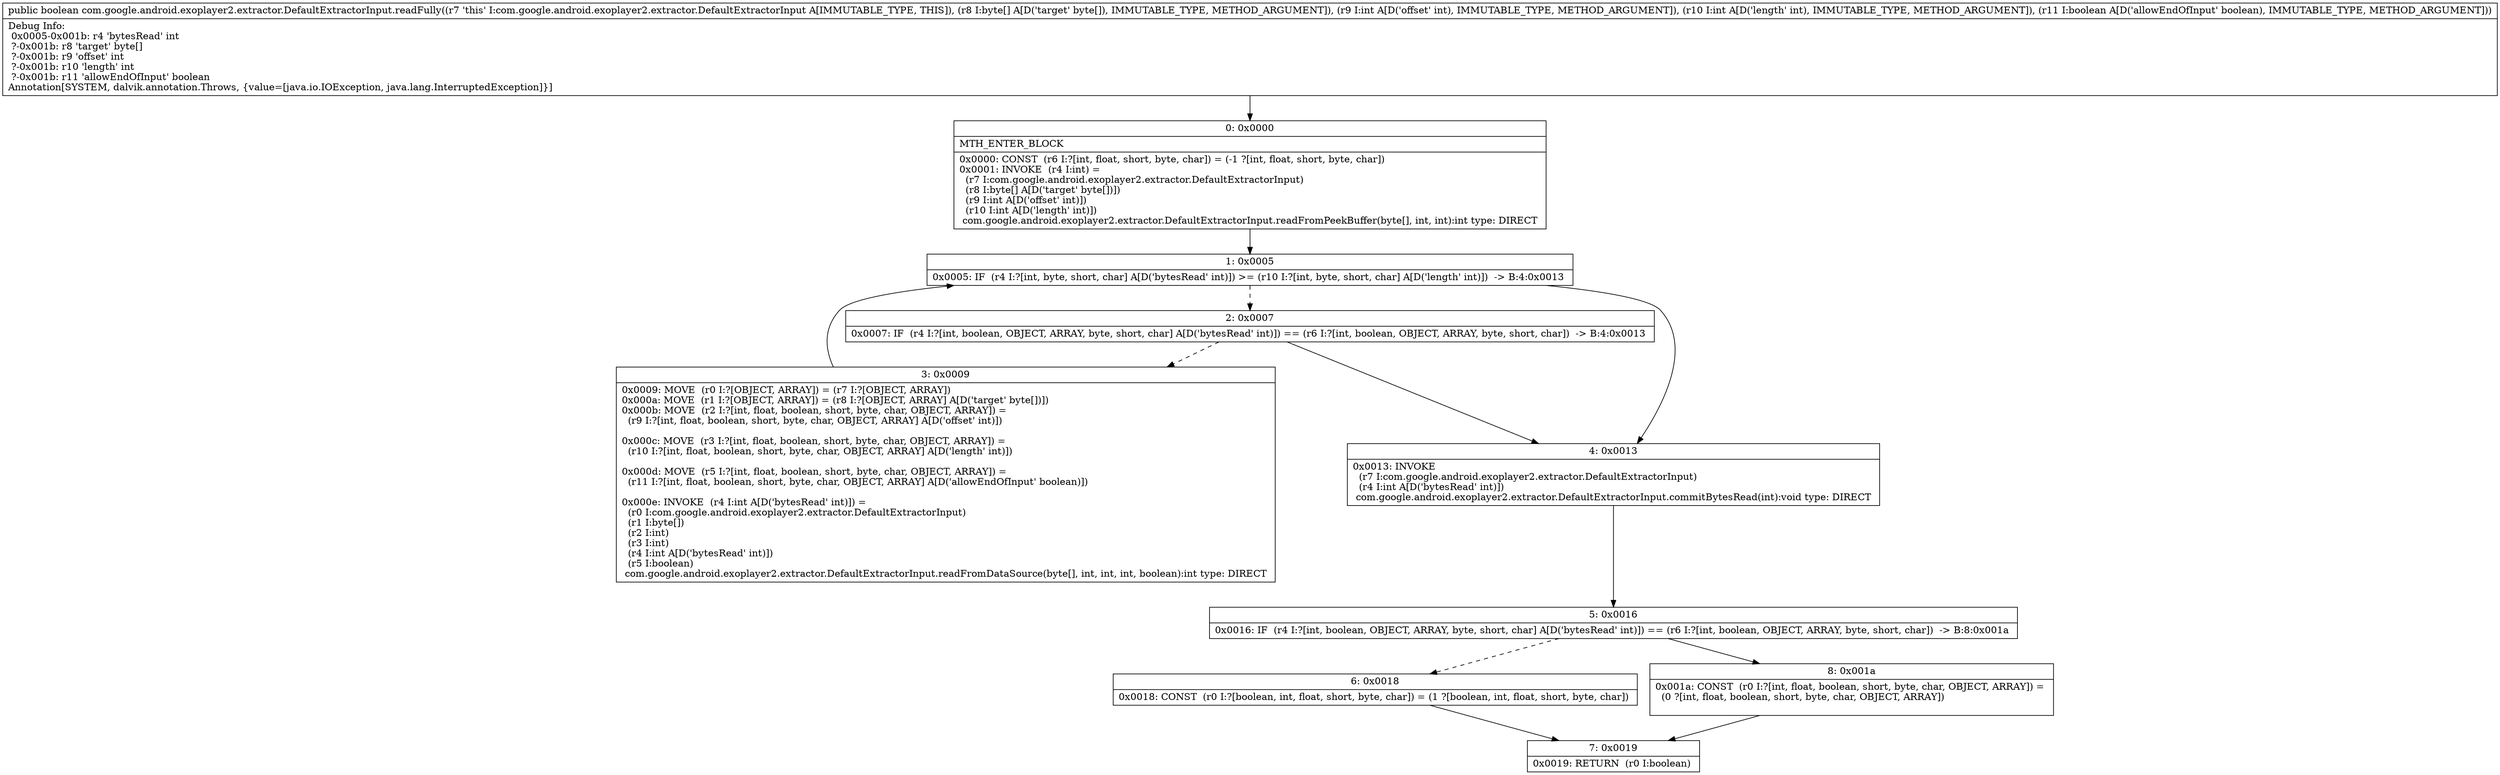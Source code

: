 digraph "CFG forcom.google.android.exoplayer2.extractor.DefaultExtractorInput.readFully([BIIZ)Z" {
Node_0 [shape=record,label="{0\:\ 0x0000|MTH_ENTER_BLOCK\l|0x0000: CONST  (r6 I:?[int, float, short, byte, char]) = (\-1 ?[int, float, short, byte, char]) \l0x0001: INVOKE  (r4 I:int) = \l  (r7 I:com.google.android.exoplayer2.extractor.DefaultExtractorInput)\l  (r8 I:byte[] A[D('target' byte[])])\l  (r9 I:int A[D('offset' int)])\l  (r10 I:int A[D('length' int)])\l com.google.android.exoplayer2.extractor.DefaultExtractorInput.readFromPeekBuffer(byte[], int, int):int type: DIRECT \l}"];
Node_1 [shape=record,label="{1\:\ 0x0005|0x0005: IF  (r4 I:?[int, byte, short, char] A[D('bytesRead' int)]) \>= (r10 I:?[int, byte, short, char] A[D('length' int)])  \-\> B:4:0x0013 \l}"];
Node_2 [shape=record,label="{2\:\ 0x0007|0x0007: IF  (r4 I:?[int, boolean, OBJECT, ARRAY, byte, short, char] A[D('bytesRead' int)]) == (r6 I:?[int, boolean, OBJECT, ARRAY, byte, short, char])  \-\> B:4:0x0013 \l}"];
Node_3 [shape=record,label="{3\:\ 0x0009|0x0009: MOVE  (r0 I:?[OBJECT, ARRAY]) = (r7 I:?[OBJECT, ARRAY]) \l0x000a: MOVE  (r1 I:?[OBJECT, ARRAY]) = (r8 I:?[OBJECT, ARRAY] A[D('target' byte[])]) \l0x000b: MOVE  (r2 I:?[int, float, boolean, short, byte, char, OBJECT, ARRAY]) = \l  (r9 I:?[int, float, boolean, short, byte, char, OBJECT, ARRAY] A[D('offset' int)])\l \l0x000c: MOVE  (r3 I:?[int, float, boolean, short, byte, char, OBJECT, ARRAY]) = \l  (r10 I:?[int, float, boolean, short, byte, char, OBJECT, ARRAY] A[D('length' int)])\l \l0x000d: MOVE  (r5 I:?[int, float, boolean, short, byte, char, OBJECT, ARRAY]) = \l  (r11 I:?[int, float, boolean, short, byte, char, OBJECT, ARRAY] A[D('allowEndOfInput' boolean)])\l \l0x000e: INVOKE  (r4 I:int A[D('bytesRead' int)]) = \l  (r0 I:com.google.android.exoplayer2.extractor.DefaultExtractorInput)\l  (r1 I:byte[])\l  (r2 I:int)\l  (r3 I:int)\l  (r4 I:int A[D('bytesRead' int)])\l  (r5 I:boolean)\l com.google.android.exoplayer2.extractor.DefaultExtractorInput.readFromDataSource(byte[], int, int, int, boolean):int type: DIRECT \l}"];
Node_4 [shape=record,label="{4\:\ 0x0013|0x0013: INVOKE  \l  (r7 I:com.google.android.exoplayer2.extractor.DefaultExtractorInput)\l  (r4 I:int A[D('bytesRead' int)])\l com.google.android.exoplayer2.extractor.DefaultExtractorInput.commitBytesRead(int):void type: DIRECT \l}"];
Node_5 [shape=record,label="{5\:\ 0x0016|0x0016: IF  (r4 I:?[int, boolean, OBJECT, ARRAY, byte, short, char] A[D('bytesRead' int)]) == (r6 I:?[int, boolean, OBJECT, ARRAY, byte, short, char])  \-\> B:8:0x001a \l}"];
Node_6 [shape=record,label="{6\:\ 0x0018|0x0018: CONST  (r0 I:?[boolean, int, float, short, byte, char]) = (1 ?[boolean, int, float, short, byte, char]) \l}"];
Node_7 [shape=record,label="{7\:\ 0x0019|0x0019: RETURN  (r0 I:boolean) \l}"];
Node_8 [shape=record,label="{8\:\ 0x001a|0x001a: CONST  (r0 I:?[int, float, boolean, short, byte, char, OBJECT, ARRAY]) = \l  (0 ?[int, float, boolean, short, byte, char, OBJECT, ARRAY])\l \l}"];
MethodNode[shape=record,label="{public boolean com.google.android.exoplayer2.extractor.DefaultExtractorInput.readFully((r7 'this' I:com.google.android.exoplayer2.extractor.DefaultExtractorInput A[IMMUTABLE_TYPE, THIS]), (r8 I:byte[] A[D('target' byte[]), IMMUTABLE_TYPE, METHOD_ARGUMENT]), (r9 I:int A[D('offset' int), IMMUTABLE_TYPE, METHOD_ARGUMENT]), (r10 I:int A[D('length' int), IMMUTABLE_TYPE, METHOD_ARGUMENT]), (r11 I:boolean A[D('allowEndOfInput' boolean), IMMUTABLE_TYPE, METHOD_ARGUMENT]))  | Debug Info:\l  0x0005\-0x001b: r4 'bytesRead' int\l  ?\-0x001b: r8 'target' byte[]\l  ?\-0x001b: r9 'offset' int\l  ?\-0x001b: r10 'length' int\l  ?\-0x001b: r11 'allowEndOfInput' boolean\lAnnotation[SYSTEM, dalvik.annotation.Throws, \{value=[java.io.IOException, java.lang.InterruptedException]\}]\l}"];
MethodNode -> Node_0;
Node_0 -> Node_1;
Node_1 -> Node_2[style=dashed];
Node_1 -> Node_4;
Node_2 -> Node_3[style=dashed];
Node_2 -> Node_4;
Node_3 -> Node_1;
Node_4 -> Node_5;
Node_5 -> Node_6[style=dashed];
Node_5 -> Node_8;
Node_6 -> Node_7;
Node_8 -> Node_7;
}

